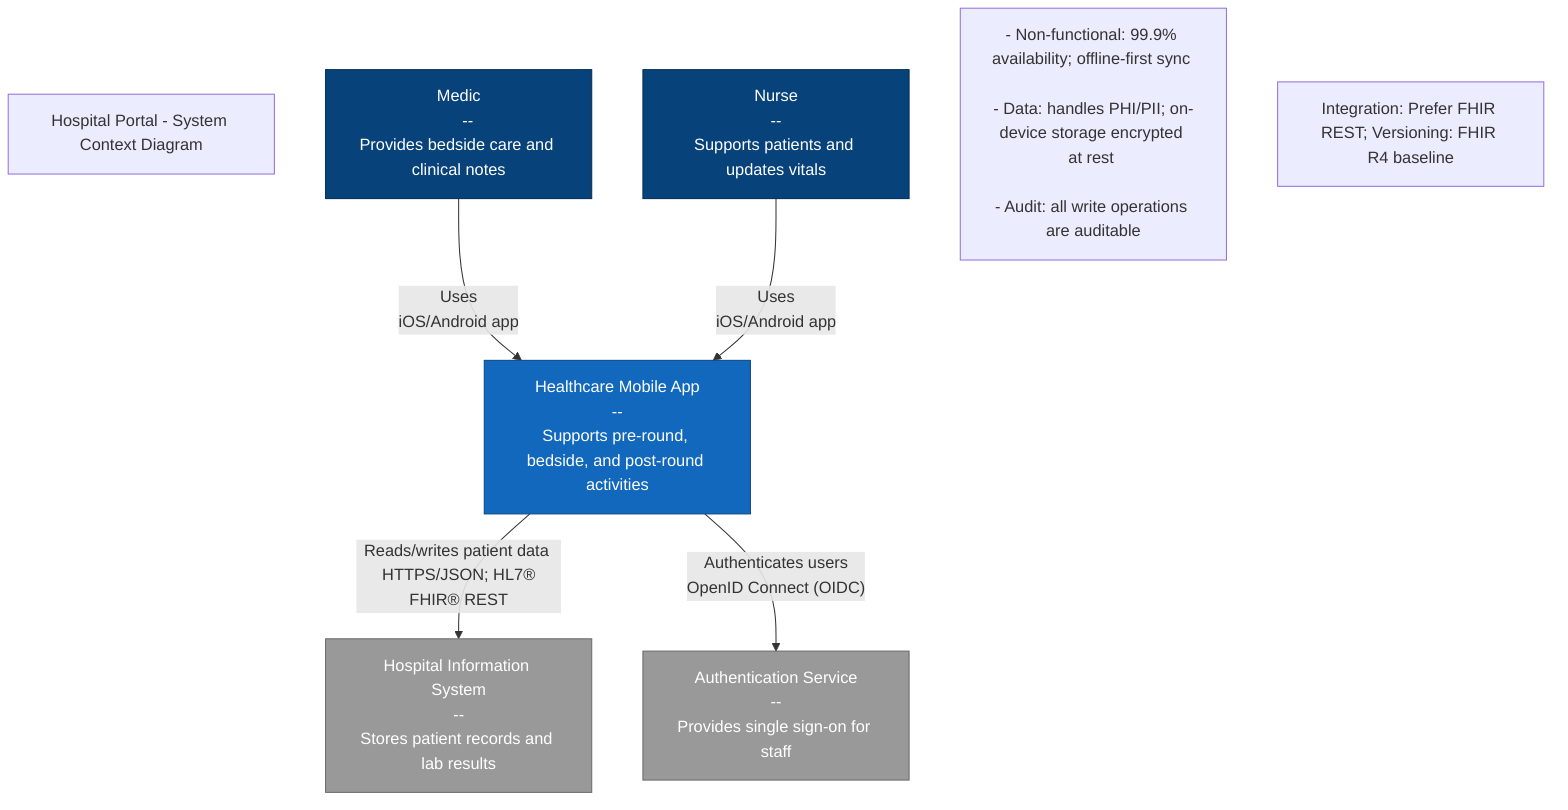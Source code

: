 graph TB
    title[Hospital Portal - System Context Diagram]
    medic["Medic
    --
Provides bedside care and clinical notes"]
nurse["Nurse
--
Supports patients and updates vitals"]

system["Healthcare Mobile App
--
Supports pre-round, bedside, and post-round activities"]

hospitalIS["Hospital Information System
--
Stores patient records and lab results"]

authService["Authentication Service
--
Provides single sign-on for staff"]

medic -- " Uses <br> iOS/Android app " --> system
nurse -- " Uses <br> iOS/Android app" --> system
system -- " Reads/writes patient data <br> HTTPS/JSON; HL7® FHIR® REST " --> hospitalIS
system -- " Authenticates users <br> OpenID Connect (OIDC) " --> authService

note1["- Non-functional: 99.9% availability; offline-first sync <br>
- Data: handles PHI/PII; on-device storage encrypted at rest <br>
- Audit: all write operations are auditable"]

note2["Integration: Prefer FHIR REST; Versioning: FHIR R4 baseline"]

%% Layout hints
style system fill: #1168bd, stroke:#0b4884, color: white
style hospitalIS fill:#999999, stroke: #6b6b6b, color: white
style authService fill: #999999, stroke: #6b6b6b,color: white
style medic fill: #08427b,stroke: #052e56, color: white
style nurse fill: #08427b, stroke: #052e56, color:white